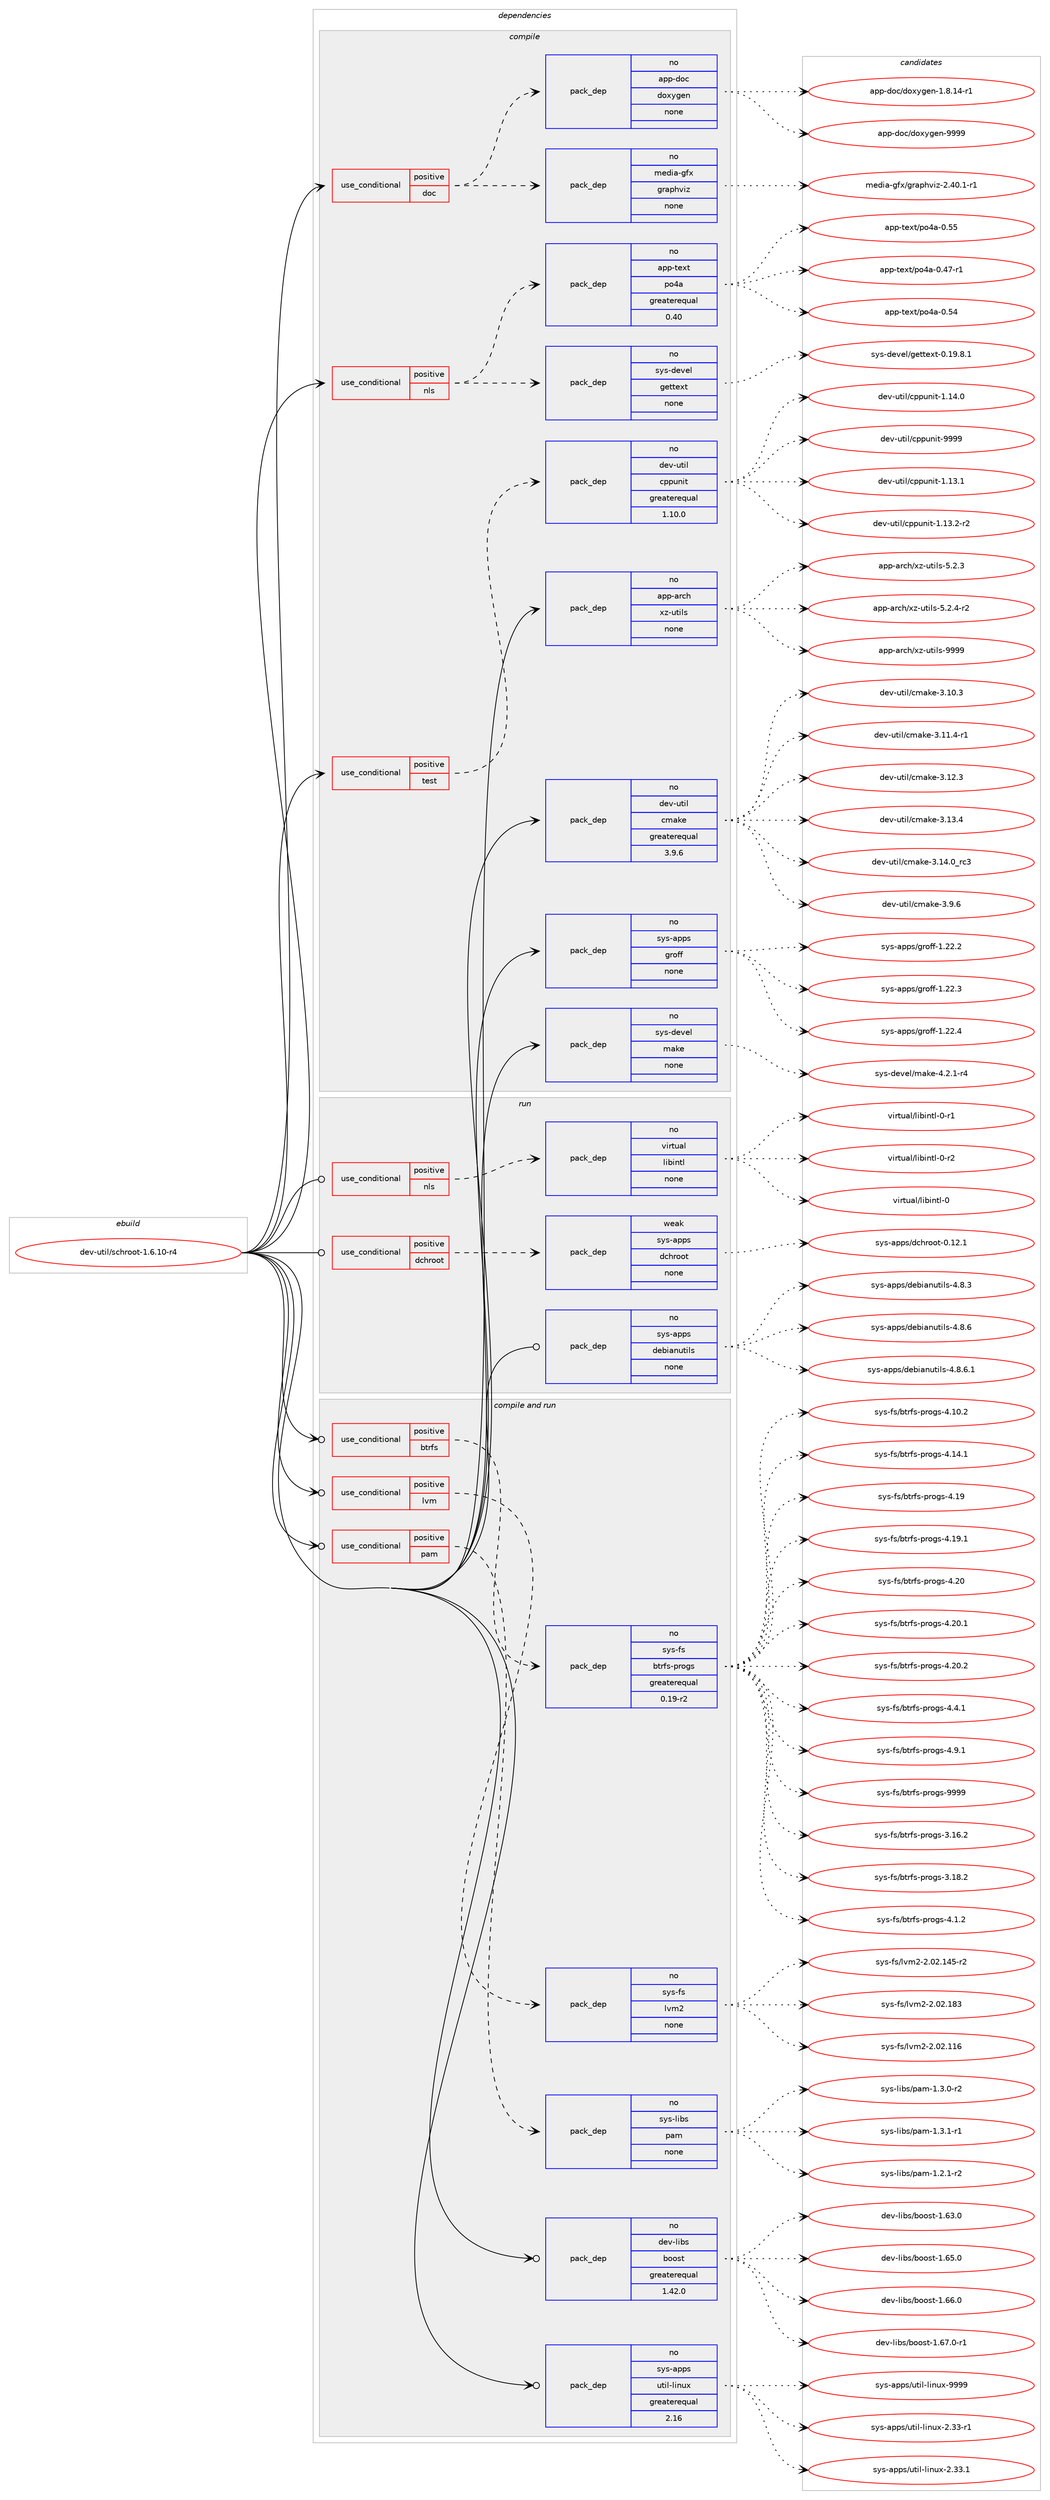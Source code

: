 digraph prolog {

# *************
# Graph options
# *************

newrank=true;
concentrate=true;
compound=true;
graph [rankdir=LR,fontname=Helvetica,fontsize=10,ranksep=1.5];#, ranksep=2.5, nodesep=0.2];
edge  [arrowhead=vee];
node  [fontname=Helvetica,fontsize=10];

# **********
# The ebuild
# **********

subgraph cluster_leftcol {
color=gray;
rank=same;
label=<<i>ebuild</i>>;
id [label="dev-util/schroot-1.6.10-r4", color=red, width=4, href="../dev-util/schroot-1.6.10-r4.svg"];
}

# ****************
# The dependencies
# ****************

subgraph cluster_midcol {
color=gray;
label=<<i>dependencies</i>>;
subgraph cluster_compile {
fillcolor="#eeeeee";
style=filled;
label=<<i>compile</i>>;
subgraph cond425036 {
dependency1548943 [label=<<TABLE BORDER="0" CELLBORDER="1" CELLSPACING="0" CELLPADDING="4"><TR><TD ROWSPAN="3" CELLPADDING="10">use_conditional</TD></TR><TR><TD>positive</TD></TR><TR><TD>doc</TD></TR></TABLE>>, shape=none, color=red];
subgraph pack1100198 {
dependency1548944 [label=<<TABLE BORDER="0" CELLBORDER="1" CELLSPACING="0" CELLPADDING="4" WIDTH="220"><TR><TD ROWSPAN="6" CELLPADDING="30">pack_dep</TD></TR><TR><TD WIDTH="110">no</TD></TR><TR><TD>app-doc</TD></TR><TR><TD>doxygen</TD></TR><TR><TD>none</TD></TR><TR><TD></TD></TR></TABLE>>, shape=none, color=blue];
}
dependency1548943:e -> dependency1548944:w [weight=20,style="dashed",arrowhead="vee"];
subgraph pack1100199 {
dependency1548945 [label=<<TABLE BORDER="0" CELLBORDER="1" CELLSPACING="0" CELLPADDING="4" WIDTH="220"><TR><TD ROWSPAN="6" CELLPADDING="30">pack_dep</TD></TR><TR><TD WIDTH="110">no</TD></TR><TR><TD>media-gfx</TD></TR><TR><TD>graphviz</TD></TR><TR><TD>none</TD></TR><TR><TD></TD></TR></TABLE>>, shape=none, color=blue];
}
dependency1548943:e -> dependency1548945:w [weight=20,style="dashed",arrowhead="vee"];
}
id:e -> dependency1548943:w [weight=20,style="solid",arrowhead="vee"];
subgraph cond425037 {
dependency1548946 [label=<<TABLE BORDER="0" CELLBORDER="1" CELLSPACING="0" CELLPADDING="4"><TR><TD ROWSPAN="3" CELLPADDING="10">use_conditional</TD></TR><TR><TD>positive</TD></TR><TR><TD>nls</TD></TR></TABLE>>, shape=none, color=red];
subgraph pack1100200 {
dependency1548947 [label=<<TABLE BORDER="0" CELLBORDER="1" CELLSPACING="0" CELLPADDING="4" WIDTH="220"><TR><TD ROWSPAN="6" CELLPADDING="30">pack_dep</TD></TR><TR><TD WIDTH="110">no</TD></TR><TR><TD>app-text</TD></TR><TR><TD>po4a</TD></TR><TR><TD>greaterequal</TD></TR><TR><TD>0.40</TD></TR></TABLE>>, shape=none, color=blue];
}
dependency1548946:e -> dependency1548947:w [weight=20,style="dashed",arrowhead="vee"];
subgraph pack1100201 {
dependency1548948 [label=<<TABLE BORDER="0" CELLBORDER="1" CELLSPACING="0" CELLPADDING="4" WIDTH="220"><TR><TD ROWSPAN="6" CELLPADDING="30">pack_dep</TD></TR><TR><TD WIDTH="110">no</TD></TR><TR><TD>sys-devel</TD></TR><TR><TD>gettext</TD></TR><TR><TD>none</TD></TR><TR><TD></TD></TR></TABLE>>, shape=none, color=blue];
}
dependency1548946:e -> dependency1548948:w [weight=20,style="dashed",arrowhead="vee"];
}
id:e -> dependency1548946:w [weight=20,style="solid",arrowhead="vee"];
subgraph cond425038 {
dependency1548949 [label=<<TABLE BORDER="0" CELLBORDER="1" CELLSPACING="0" CELLPADDING="4"><TR><TD ROWSPAN="3" CELLPADDING="10">use_conditional</TD></TR><TR><TD>positive</TD></TR><TR><TD>test</TD></TR></TABLE>>, shape=none, color=red];
subgraph pack1100202 {
dependency1548950 [label=<<TABLE BORDER="0" CELLBORDER="1" CELLSPACING="0" CELLPADDING="4" WIDTH="220"><TR><TD ROWSPAN="6" CELLPADDING="30">pack_dep</TD></TR><TR><TD WIDTH="110">no</TD></TR><TR><TD>dev-util</TD></TR><TR><TD>cppunit</TD></TR><TR><TD>greaterequal</TD></TR><TR><TD>1.10.0</TD></TR></TABLE>>, shape=none, color=blue];
}
dependency1548949:e -> dependency1548950:w [weight=20,style="dashed",arrowhead="vee"];
}
id:e -> dependency1548949:w [weight=20,style="solid",arrowhead="vee"];
subgraph pack1100203 {
dependency1548951 [label=<<TABLE BORDER="0" CELLBORDER="1" CELLSPACING="0" CELLPADDING="4" WIDTH="220"><TR><TD ROWSPAN="6" CELLPADDING="30">pack_dep</TD></TR><TR><TD WIDTH="110">no</TD></TR><TR><TD>app-arch</TD></TR><TR><TD>xz-utils</TD></TR><TR><TD>none</TD></TR><TR><TD></TD></TR></TABLE>>, shape=none, color=blue];
}
id:e -> dependency1548951:w [weight=20,style="solid",arrowhead="vee"];
subgraph pack1100204 {
dependency1548952 [label=<<TABLE BORDER="0" CELLBORDER="1" CELLSPACING="0" CELLPADDING="4" WIDTH="220"><TR><TD ROWSPAN="6" CELLPADDING="30">pack_dep</TD></TR><TR><TD WIDTH="110">no</TD></TR><TR><TD>dev-util</TD></TR><TR><TD>cmake</TD></TR><TR><TD>greaterequal</TD></TR><TR><TD>3.9.6</TD></TR></TABLE>>, shape=none, color=blue];
}
id:e -> dependency1548952:w [weight=20,style="solid",arrowhead="vee"];
subgraph pack1100205 {
dependency1548953 [label=<<TABLE BORDER="0" CELLBORDER="1" CELLSPACING="0" CELLPADDING="4" WIDTH="220"><TR><TD ROWSPAN="6" CELLPADDING="30">pack_dep</TD></TR><TR><TD WIDTH="110">no</TD></TR><TR><TD>sys-apps</TD></TR><TR><TD>groff</TD></TR><TR><TD>none</TD></TR><TR><TD></TD></TR></TABLE>>, shape=none, color=blue];
}
id:e -> dependency1548953:w [weight=20,style="solid",arrowhead="vee"];
subgraph pack1100206 {
dependency1548954 [label=<<TABLE BORDER="0" CELLBORDER="1" CELLSPACING="0" CELLPADDING="4" WIDTH="220"><TR><TD ROWSPAN="6" CELLPADDING="30">pack_dep</TD></TR><TR><TD WIDTH="110">no</TD></TR><TR><TD>sys-devel</TD></TR><TR><TD>make</TD></TR><TR><TD>none</TD></TR><TR><TD></TD></TR></TABLE>>, shape=none, color=blue];
}
id:e -> dependency1548954:w [weight=20,style="solid",arrowhead="vee"];
}
subgraph cluster_compileandrun {
fillcolor="#eeeeee";
style=filled;
label=<<i>compile and run</i>>;
subgraph cond425039 {
dependency1548955 [label=<<TABLE BORDER="0" CELLBORDER="1" CELLSPACING="0" CELLPADDING="4"><TR><TD ROWSPAN="3" CELLPADDING="10">use_conditional</TD></TR><TR><TD>positive</TD></TR><TR><TD>btrfs</TD></TR></TABLE>>, shape=none, color=red];
subgraph pack1100207 {
dependency1548956 [label=<<TABLE BORDER="0" CELLBORDER="1" CELLSPACING="0" CELLPADDING="4" WIDTH="220"><TR><TD ROWSPAN="6" CELLPADDING="30">pack_dep</TD></TR><TR><TD WIDTH="110">no</TD></TR><TR><TD>sys-fs</TD></TR><TR><TD>btrfs-progs</TD></TR><TR><TD>greaterequal</TD></TR><TR><TD>0.19-r2</TD></TR></TABLE>>, shape=none, color=blue];
}
dependency1548955:e -> dependency1548956:w [weight=20,style="dashed",arrowhead="vee"];
}
id:e -> dependency1548955:w [weight=20,style="solid",arrowhead="odotvee"];
subgraph cond425040 {
dependency1548957 [label=<<TABLE BORDER="0" CELLBORDER="1" CELLSPACING="0" CELLPADDING="4"><TR><TD ROWSPAN="3" CELLPADDING="10">use_conditional</TD></TR><TR><TD>positive</TD></TR><TR><TD>lvm</TD></TR></TABLE>>, shape=none, color=red];
subgraph pack1100208 {
dependency1548958 [label=<<TABLE BORDER="0" CELLBORDER="1" CELLSPACING="0" CELLPADDING="4" WIDTH="220"><TR><TD ROWSPAN="6" CELLPADDING="30">pack_dep</TD></TR><TR><TD WIDTH="110">no</TD></TR><TR><TD>sys-fs</TD></TR><TR><TD>lvm2</TD></TR><TR><TD>none</TD></TR><TR><TD></TD></TR></TABLE>>, shape=none, color=blue];
}
dependency1548957:e -> dependency1548958:w [weight=20,style="dashed",arrowhead="vee"];
}
id:e -> dependency1548957:w [weight=20,style="solid",arrowhead="odotvee"];
subgraph cond425041 {
dependency1548959 [label=<<TABLE BORDER="0" CELLBORDER="1" CELLSPACING="0" CELLPADDING="4"><TR><TD ROWSPAN="3" CELLPADDING="10">use_conditional</TD></TR><TR><TD>positive</TD></TR><TR><TD>pam</TD></TR></TABLE>>, shape=none, color=red];
subgraph pack1100209 {
dependency1548960 [label=<<TABLE BORDER="0" CELLBORDER="1" CELLSPACING="0" CELLPADDING="4" WIDTH="220"><TR><TD ROWSPAN="6" CELLPADDING="30">pack_dep</TD></TR><TR><TD WIDTH="110">no</TD></TR><TR><TD>sys-libs</TD></TR><TR><TD>pam</TD></TR><TR><TD>none</TD></TR><TR><TD></TD></TR></TABLE>>, shape=none, color=blue];
}
dependency1548959:e -> dependency1548960:w [weight=20,style="dashed",arrowhead="vee"];
}
id:e -> dependency1548959:w [weight=20,style="solid",arrowhead="odotvee"];
subgraph pack1100210 {
dependency1548961 [label=<<TABLE BORDER="0" CELLBORDER="1" CELLSPACING="0" CELLPADDING="4" WIDTH="220"><TR><TD ROWSPAN="6" CELLPADDING="30">pack_dep</TD></TR><TR><TD WIDTH="110">no</TD></TR><TR><TD>dev-libs</TD></TR><TR><TD>boost</TD></TR><TR><TD>greaterequal</TD></TR><TR><TD>1.42.0</TD></TR></TABLE>>, shape=none, color=blue];
}
id:e -> dependency1548961:w [weight=20,style="solid",arrowhead="odotvee"];
subgraph pack1100211 {
dependency1548962 [label=<<TABLE BORDER="0" CELLBORDER="1" CELLSPACING="0" CELLPADDING="4" WIDTH="220"><TR><TD ROWSPAN="6" CELLPADDING="30">pack_dep</TD></TR><TR><TD WIDTH="110">no</TD></TR><TR><TD>sys-apps</TD></TR><TR><TD>util-linux</TD></TR><TR><TD>greaterequal</TD></TR><TR><TD>2.16</TD></TR></TABLE>>, shape=none, color=blue];
}
id:e -> dependency1548962:w [weight=20,style="solid",arrowhead="odotvee"];
}
subgraph cluster_run {
fillcolor="#eeeeee";
style=filled;
label=<<i>run</i>>;
subgraph cond425042 {
dependency1548963 [label=<<TABLE BORDER="0" CELLBORDER="1" CELLSPACING="0" CELLPADDING="4"><TR><TD ROWSPAN="3" CELLPADDING="10">use_conditional</TD></TR><TR><TD>positive</TD></TR><TR><TD>dchroot</TD></TR></TABLE>>, shape=none, color=red];
subgraph pack1100212 {
dependency1548964 [label=<<TABLE BORDER="0" CELLBORDER="1" CELLSPACING="0" CELLPADDING="4" WIDTH="220"><TR><TD ROWSPAN="6" CELLPADDING="30">pack_dep</TD></TR><TR><TD WIDTH="110">weak</TD></TR><TR><TD>sys-apps</TD></TR><TR><TD>dchroot</TD></TR><TR><TD>none</TD></TR><TR><TD></TD></TR></TABLE>>, shape=none, color=blue];
}
dependency1548963:e -> dependency1548964:w [weight=20,style="dashed",arrowhead="vee"];
}
id:e -> dependency1548963:w [weight=20,style="solid",arrowhead="odot"];
subgraph cond425043 {
dependency1548965 [label=<<TABLE BORDER="0" CELLBORDER="1" CELLSPACING="0" CELLPADDING="4"><TR><TD ROWSPAN="3" CELLPADDING="10">use_conditional</TD></TR><TR><TD>positive</TD></TR><TR><TD>nls</TD></TR></TABLE>>, shape=none, color=red];
subgraph pack1100213 {
dependency1548966 [label=<<TABLE BORDER="0" CELLBORDER="1" CELLSPACING="0" CELLPADDING="4" WIDTH="220"><TR><TD ROWSPAN="6" CELLPADDING="30">pack_dep</TD></TR><TR><TD WIDTH="110">no</TD></TR><TR><TD>virtual</TD></TR><TR><TD>libintl</TD></TR><TR><TD>none</TD></TR><TR><TD></TD></TR></TABLE>>, shape=none, color=blue];
}
dependency1548965:e -> dependency1548966:w [weight=20,style="dashed",arrowhead="vee"];
}
id:e -> dependency1548965:w [weight=20,style="solid",arrowhead="odot"];
subgraph pack1100214 {
dependency1548967 [label=<<TABLE BORDER="0" CELLBORDER="1" CELLSPACING="0" CELLPADDING="4" WIDTH="220"><TR><TD ROWSPAN="6" CELLPADDING="30">pack_dep</TD></TR><TR><TD WIDTH="110">no</TD></TR><TR><TD>sys-apps</TD></TR><TR><TD>debianutils</TD></TR><TR><TD>none</TD></TR><TR><TD></TD></TR></TABLE>>, shape=none, color=blue];
}
id:e -> dependency1548967:w [weight=20,style="solid",arrowhead="odot"];
}
}

# **************
# The candidates
# **************

subgraph cluster_choices {
rank=same;
color=gray;
label=<<i>candidates</i>>;

subgraph choice1100198 {
color=black;
nodesep=1;
choice97112112451001119947100111120121103101110454946564649524511449 [label="app-doc/doxygen-1.8.14-r1", color=red, width=4,href="../app-doc/doxygen-1.8.14-r1.svg"];
choice971121124510011199471001111201211031011104557575757 [label="app-doc/doxygen-9999", color=red, width=4,href="../app-doc/doxygen-9999.svg"];
dependency1548944:e -> choice97112112451001119947100111120121103101110454946564649524511449:w [style=dotted,weight="100"];
dependency1548944:e -> choice971121124510011199471001111201211031011104557575757:w [style=dotted,weight="100"];
}
subgraph choice1100199 {
color=black;
nodesep=1;
choice10910110010597451031021204710311497112104118105122455046524846494511449 [label="media-gfx/graphviz-2.40.1-r1", color=red, width=4,href="../media-gfx/graphviz-2.40.1-r1.svg"];
dependency1548945:e -> choice10910110010597451031021204710311497112104118105122455046524846494511449:w [style=dotted,weight="100"];
}
subgraph choice1100200 {
color=black;
nodesep=1;
choice971121124511610112011647112111529745484652554511449 [label="app-text/po4a-0.47-r1", color=red, width=4,href="../app-text/po4a-0.47-r1.svg"];
choice97112112451161011201164711211152974548465352 [label="app-text/po4a-0.54", color=red, width=4,href="../app-text/po4a-0.54.svg"];
choice97112112451161011201164711211152974548465353 [label="app-text/po4a-0.55", color=red, width=4,href="../app-text/po4a-0.55.svg"];
dependency1548947:e -> choice971121124511610112011647112111529745484652554511449:w [style=dotted,weight="100"];
dependency1548947:e -> choice97112112451161011201164711211152974548465352:w [style=dotted,weight="100"];
dependency1548947:e -> choice97112112451161011201164711211152974548465353:w [style=dotted,weight="100"];
}
subgraph choice1100201 {
color=black;
nodesep=1;
choice1151211154510010111810110847103101116116101120116454846495746564649 [label="sys-devel/gettext-0.19.8.1", color=red, width=4,href="../sys-devel/gettext-0.19.8.1.svg"];
dependency1548948:e -> choice1151211154510010111810110847103101116116101120116454846495746564649:w [style=dotted,weight="100"];
}
subgraph choice1100202 {
color=black;
nodesep=1;
choice10010111845117116105108479911211211711010511645494649514649 [label="dev-util/cppunit-1.13.1", color=red, width=4,href="../dev-util/cppunit-1.13.1.svg"];
choice100101118451171161051084799112112117110105116454946495146504511450 [label="dev-util/cppunit-1.13.2-r2", color=red, width=4,href="../dev-util/cppunit-1.13.2-r2.svg"];
choice10010111845117116105108479911211211711010511645494649524648 [label="dev-util/cppunit-1.14.0", color=red, width=4,href="../dev-util/cppunit-1.14.0.svg"];
choice1001011184511711610510847991121121171101051164557575757 [label="dev-util/cppunit-9999", color=red, width=4,href="../dev-util/cppunit-9999.svg"];
dependency1548950:e -> choice10010111845117116105108479911211211711010511645494649514649:w [style=dotted,weight="100"];
dependency1548950:e -> choice100101118451171161051084799112112117110105116454946495146504511450:w [style=dotted,weight="100"];
dependency1548950:e -> choice10010111845117116105108479911211211711010511645494649524648:w [style=dotted,weight="100"];
dependency1548950:e -> choice1001011184511711610510847991121121171101051164557575757:w [style=dotted,weight="100"];
}
subgraph choice1100203 {
color=black;
nodesep=1;
choice971121124597114991044712012245117116105108115455346504651 [label="app-arch/xz-utils-5.2.3", color=red, width=4,href="../app-arch/xz-utils-5.2.3.svg"];
choice9711211245971149910447120122451171161051081154553465046524511450 [label="app-arch/xz-utils-5.2.4-r2", color=red, width=4,href="../app-arch/xz-utils-5.2.4-r2.svg"];
choice9711211245971149910447120122451171161051081154557575757 [label="app-arch/xz-utils-9999", color=red, width=4,href="../app-arch/xz-utils-9999.svg"];
dependency1548951:e -> choice971121124597114991044712012245117116105108115455346504651:w [style=dotted,weight="100"];
dependency1548951:e -> choice9711211245971149910447120122451171161051081154553465046524511450:w [style=dotted,weight="100"];
dependency1548951:e -> choice9711211245971149910447120122451171161051081154557575757:w [style=dotted,weight="100"];
}
subgraph choice1100204 {
color=black;
nodesep=1;
choice1001011184511711610510847991099710710145514649484651 [label="dev-util/cmake-3.10.3", color=red, width=4,href="../dev-util/cmake-3.10.3.svg"];
choice10010111845117116105108479910997107101455146494946524511449 [label="dev-util/cmake-3.11.4-r1", color=red, width=4,href="../dev-util/cmake-3.11.4-r1.svg"];
choice1001011184511711610510847991099710710145514649504651 [label="dev-util/cmake-3.12.3", color=red, width=4,href="../dev-util/cmake-3.12.3.svg"];
choice1001011184511711610510847991099710710145514649514652 [label="dev-util/cmake-3.13.4", color=red, width=4,href="../dev-util/cmake-3.13.4.svg"];
choice1001011184511711610510847991099710710145514649524648951149951 [label="dev-util/cmake-3.14.0_rc3", color=red, width=4,href="../dev-util/cmake-3.14.0_rc3.svg"];
choice10010111845117116105108479910997107101455146574654 [label="dev-util/cmake-3.9.6", color=red, width=4,href="../dev-util/cmake-3.9.6.svg"];
dependency1548952:e -> choice1001011184511711610510847991099710710145514649484651:w [style=dotted,weight="100"];
dependency1548952:e -> choice10010111845117116105108479910997107101455146494946524511449:w [style=dotted,weight="100"];
dependency1548952:e -> choice1001011184511711610510847991099710710145514649504651:w [style=dotted,weight="100"];
dependency1548952:e -> choice1001011184511711610510847991099710710145514649514652:w [style=dotted,weight="100"];
dependency1548952:e -> choice1001011184511711610510847991099710710145514649524648951149951:w [style=dotted,weight="100"];
dependency1548952:e -> choice10010111845117116105108479910997107101455146574654:w [style=dotted,weight="100"];
}
subgraph choice1100205 {
color=black;
nodesep=1;
choice11512111545971121121154710311411110210245494650504650 [label="sys-apps/groff-1.22.2", color=red, width=4,href="../sys-apps/groff-1.22.2.svg"];
choice11512111545971121121154710311411110210245494650504651 [label="sys-apps/groff-1.22.3", color=red, width=4,href="../sys-apps/groff-1.22.3.svg"];
choice11512111545971121121154710311411110210245494650504652 [label="sys-apps/groff-1.22.4", color=red, width=4,href="../sys-apps/groff-1.22.4.svg"];
dependency1548953:e -> choice11512111545971121121154710311411110210245494650504650:w [style=dotted,weight="100"];
dependency1548953:e -> choice11512111545971121121154710311411110210245494650504651:w [style=dotted,weight="100"];
dependency1548953:e -> choice11512111545971121121154710311411110210245494650504652:w [style=dotted,weight="100"];
}
subgraph choice1100206 {
color=black;
nodesep=1;
choice1151211154510010111810110847109971071014552465046494511452 [label="sys-devel/make-4.2.1-r4", color=red, width=4,href="../sys-devel/make-4.2.1-r4.svg"];
dependency1548954:e -> choice1151211154510010111810110847109971071014552465046494511452:w [style=dotted,weight="100"];
}
subgraph choice1100207 {
color=black;
nodesep=1;
choice1151211154510211547981161141021154511211411110311545514649544650 [label="sys-fs/btrfs-progs-3.16.2", color=red, width=4,href="../sys-fs/btrfs-progs-3.16.2.svg"];
choice1151211154510211547981161141021154511211411110311545514649564650 [label="sys-fs/btrfs-progs-3.18.2", color=red, width=4,href="../sys-fs/btrfs-progs-3.18.2.svg"];
choice11512111545102115479811611410211545112114111103115455246494650 [label="sys-fs/btrfs-progs-4.1.2", color=red, width=4,href="../sys-fs/btrfs-progs-4.1.2.svg"];
choice1151211154510211547981161141021154511211411110311545524649484650 [label="sys-fs/btrfs-progs-4.10.2", color=red, width=4,href="../sys-fs/btrfs-progs-4.10.2.svg"];
choice1151211154510211547981161141021154511211411110311545524649524649 [label="sys-fs/btrfs-progs-4.14.1", color=red, width=4,href="../sys-fs/btrfs-progs-4.14.1.svg"];
choice115121115451021154798116114102115451121141111031154552464957 [label="sys-fs/btrfs-progs-4.19", color=red, width=4,href="../sys-fs/btrfs-progs-4.19.svg"];
choice1151211154510211547981161141021154511211411110311545524649574649 [label="sys-fs/btrfs-progs-4.19.1", color=red, width=4,href="../sys-fs/btrfs-progs-4.19.1.svg"];
choice115121115451021154798116114102115451121141111031154552465048 [label="sys-fs/btrfs-progs-4.20", color=red, width=4,href="../sys-fs/btrfs-progs-4.20.svg"];
choice1151211154510211547981161141021154511211411110311545524650484649 [label="sys-fs/btrfs-progs-4.20.1", color=red, width=4,href="../sys-fs/btrfs-progs-4.20.1.svg"];
choice1151211154510211547981161141021154511211411110311545524650484650 [label="sys-fs/btrfs-progs-4.20.2", color=red, width=4,href="../sys-fs/btrfs-progs-4.20.2.svg"];
choice11512111545102115479811611410211545112114111103115455246524649 [label="sys-fs/btrfs-progs-4.4.1", color=red, width=4,href="../sys-fs/btrfs-progs-4.4.1.svg"];
choice11512111545102115479811611410211545112114111103115455246574649 [label="sys-fs/btrfs-progs-4.9.1", color=red, width=4,href="../sys-fs/btrfs-progs-4.9.1.svg"];
choice115121115451021154798116114102115451121141111031154557575757 [label="sys-fs/btrfs-progs-9999", color=red, width=4,href="../sys-fs/btrfs-progs-9999.svg"];
dependency1548956:e -> choice1151211154510211547981161141021154511211411110311545514649544650:w [style=dotted,weight="100"];
dependency1548956:e -> choice1151211154510211547981161141021154511211411110311545514649564650:w [style=dotted,weight="100"];
dependency1548956:e -> choice11512111545102115479811611410211545112114111103115455246494650:w [style=dotted,weight="100"];
dependency1548956:e -> choice1151211154510211547981161141021154511211411110311545524649484650:w [style=dotted,weight="100"];
dependency1548956:e -> choice1151211154510211547981161141021154511211411110311545524649524649:w [style=dotted,weight="100"];
dependency1548956:e -> choice115121115451021154798116114102115451121141111031154552464957:w [style=dotted,weight="100"];
dependency1548956:e -> choice1151211154510211547981161141021154511211411110311545524649574649:w [style=dotted,weight="100"];
dependency1548956:e -> choice115121115451021154798116114102115451121141111031154552465048:w [style=dotted,weight="100"];
dependency1548956:e -> choice1151211154510211547981161141021154511211411110311545524650484649:w [style=dotted,weight="100"];
dependency1548956:e -> choice1151211154510211547981161141021154511211411110311545524650484650:w [style=dotted,weight="100"];
dependency1548956:e -> choice11512111545102115479811611410211545112114111103115455246524649:w [style=dotted,weight="100"];
dependency1548956:e -> choice11512111545102115479811611410211545112114111103115455246574649:w [style=dotted,weight="100"];
dependency1548956:e -> choice115121115451021154798116114102115451121141111031154557575757:w [style=dotted,weight="100"];
}
subgraph choice1100208 {
color=black;
nodesep=1;
choice115121115451021154710811810950455046485046494954 [label="sys-fs/lvm2-2.02.116", color=red, width=4,href="../sys-fs/lvm2-2.02.116.svg"];
choice1151211154510211547108118109504550464850464952534511450 [label="sys-fs/lvm2-2.02.145-r2", color=red, width=4,href="../sys-fs/lvm2-2.02.145-r2.svg"];
choice115121115451021154710811810950455046485046495651 [label="sys-fs/lvm2-2.02.183", color=red, width=4,href="../sys-fs/lvm2-2.02.183.svg"];
dependency1548958:e -> choice115121115451021154710811810950455046485046494954:w [style=dotted,weight="100"];
dependency1548958:e -> choice1151211154510211547108118109504550464850464952534511450:w [style=dotted,weight="100"];
dependency1548958:e -> choice115121115451021154710811810950455046485046495651:w [style=dotted,weight="100"];
}
subgraph choice1100209 {
color=black;
nodesep=1;
choice115121115451081059811547112971094549465046494511450 [label="sys-libs/pam-1.2.1-r2", color=red, width=4,href="../sys-libs/pam-1.2.1-r2.svg"];
choice115121115451081059811547112971094549465146484511450 [label="sys-libs/pam-1.3.0-r2", color=red, width=4,href="../sys-libs/pam-1.3.0-r2.svg"];
choice115121115451081059811547112971094549465146494511449 [label="sys-libs/pam-1.3.1-r1", color=red, width=4,href="../sys-libs/pam-1.3.1-r1.svg"];
dependency1548960:e -> choice115121115451081059811547112971094549465046494511450:w [style=dotted,weight="100"];
dependency1548960:e -> choice115121115451081059811547112971094549465146484511450:w [style=dotted,weight="100"];
dependency1548960:e -> choice115121115451081059811547112971094549465146494511449:w [style=dotted,weight="100"];
}
subgraph choice1100210 {
color=black;
nodesep=1;
choice1001011184510810598115479811111111511645494654514648 [label="dev-libs/boost-1.63.0", color=red, width=4,href="../dev-libs/boost-1.63.0.svg"];
choice1001011184510810598115479811111111511645494654534648 [label="dev-libs/boost-1.65.0", color=red, width=4,href="../dev-libs/boost-1.65.0.svg"];
choice1001011184510810598115479811111111511645494654544648 [label="dev-libs/boost-1.66.0", color=red, width=4,href="../dev-libs/boost-1.66.0.svg"];
choice10010111845108105981154798111111115116454946545546484511449 [label="dev-libs/boost-1.67.0-r1", color=red, width=4,href="../dev-libs/boost-1.67.0-r1.svg"];
dependency1548961:e -> choice1001011184510810598115479811111111511645494654514648:w [style=dotted,weight="100"];
dependency1548961:e -> choice1001011184510810598115479811111111511645494654534648:w [style=dotted,weight="100"];
dependency1548961:e -> choice1001011184510810598115479811111111511645494654544648:w [style=dotted,weight="100"];
dependency1548961:e -> choice10010111845108105981154798111111115116454946545546484511449:w [style=dotted,weight="100"];
}
subgraph choice1100211 {
color=black;
nodesep=1;
choice1151211154597112112115471171161051084510810511011712045504651514511449 [label="sys-apps/util-linux-2.33-r1", color=red, width=4,href="../sys-apps/util-linux-2.33-r1.svg"];
choice1151211154597112112115471171161051084510810511011712045504651514649 [label="sys-apps/util-linux-2.33.1", color=red, width=4,href="../sys-apps/util-linux-2.33.1.svg"];
choice115121115459711211211547117116105108451081051101171204557575757 [label="sys-apps/util-linux-9999", color=red, width=4,href="../sys-apps/util-linux-9999.svg"];
dependency1548962:e -> choice1151211154597112112115471171161051084510810511011712045504651514511449:w [style=dotted,weight="100"];
dependency1548962:e -> choice1151211154597112112115471171161051084510810511011712045504651514649:w [style=dotted,weight="100"];
dependency1548962:e -> choice115121115459711211211547117116105108451081051101171204557575757:w [style=dotted,weight="100"];
}
subgraph choice1100212 {
color=black;
nodesep=1;
choice1151211154597112112115471009910411411111111645484649504649 [label="sys-apps/dchroot-0.12.1", color=red, width=4,href="../sys-apps/dchroot-0.12.1.svg"];
dependency1548964:e -> choice1151211154597112112115471009910411411111111645484649504649:w [style=dotted,weight="100"];
}
subgraph choice1100213 {
color=black;
nodesep=1;
choice1181051141161179710847108105981051101161084548 [label="virtual/libintl-0", color=red, width=4,href="../virtual/libintl-0.svg"];
choice11810511411611797108471081059810511011610845484511449 [label="virtual/libintl-0-r1", color=red, width=4,href="../virtual/libintl-0-r1.svg"];
choice11810511411611797108471081059810511011610845484511450 [label="virtual/libintl-0-r2", color=red, width=4,href="../virtual/libintl-0-r2.svg"];
dependency1548966:e -> choice1181051141161179710847108105981051101161084548:w [style=dotted,weight="100"];
dependency1548966:e -> choice11810511411611797108471081059810511011610845484511449:w [style=dotted,weight="100"];
dependency1548966:e -> choice11810511411611797108471081059810511011610845484511450:w [style=dotted,weight="100"];
}
subgraph choice1100214 {
color=black;
nodesep=1;
choice1151211154597112112115471001019810597110117116105108115455246564651 [label="sys-apps/debianutils-4.8.3", color=red, width=4,href="../sys-apps/debianutils-4.8.3.svg"];
choice1151211154597112112115471001019810597110117116105108115455246564654 [label="sys-apps/debianutils-4.8.6", color=red, width=4,href="../sys-apps/debianutils-4.8.6.svg"];
choice11512111545971121121154710010198105971101171161051081154552465646544649 [label="sys-apps/debianutils-4.8.6.1", color=red, width=4,href="../sys-apps/debianutils-4.8.6.1.svg"];
dependency1548967:e -> choice1151211154597112112115471001019810597110117116105108115455246564651:w [style=dotted,weight="100"];
dependency1548967:e -> choice1151211154597112112115471001019810597110117116105108115455246564654:w [style=dotted,weight="100"];
dependency1548967:e -> choice11512111545971121121154710010198105971101171161051081154552465646544649:w [style=dotted,weight="100"];
}
}

}
